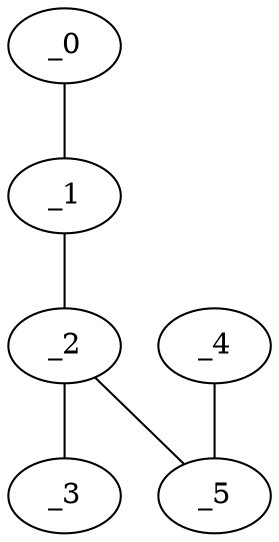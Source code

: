 graph HP1_0023 {
	_0	 [x="1.11052",
		y="3.41708"];
	_1	 [x="0.935347",
		y="0.634942"];
	_0 -- _1;
	_2	 [x="2.00427",
		y="0.737727"];
	_1 -- _2;
	_3	 [x="2.31234",
		y="2.9677"];
	_2 -- _3;
	_5	 [x="2.25413",
		y="1.94845"];
	_2 -- _5;
	_4	 [x="0.481195",
		y="1.8614"];
	_4 -- _5;
}
